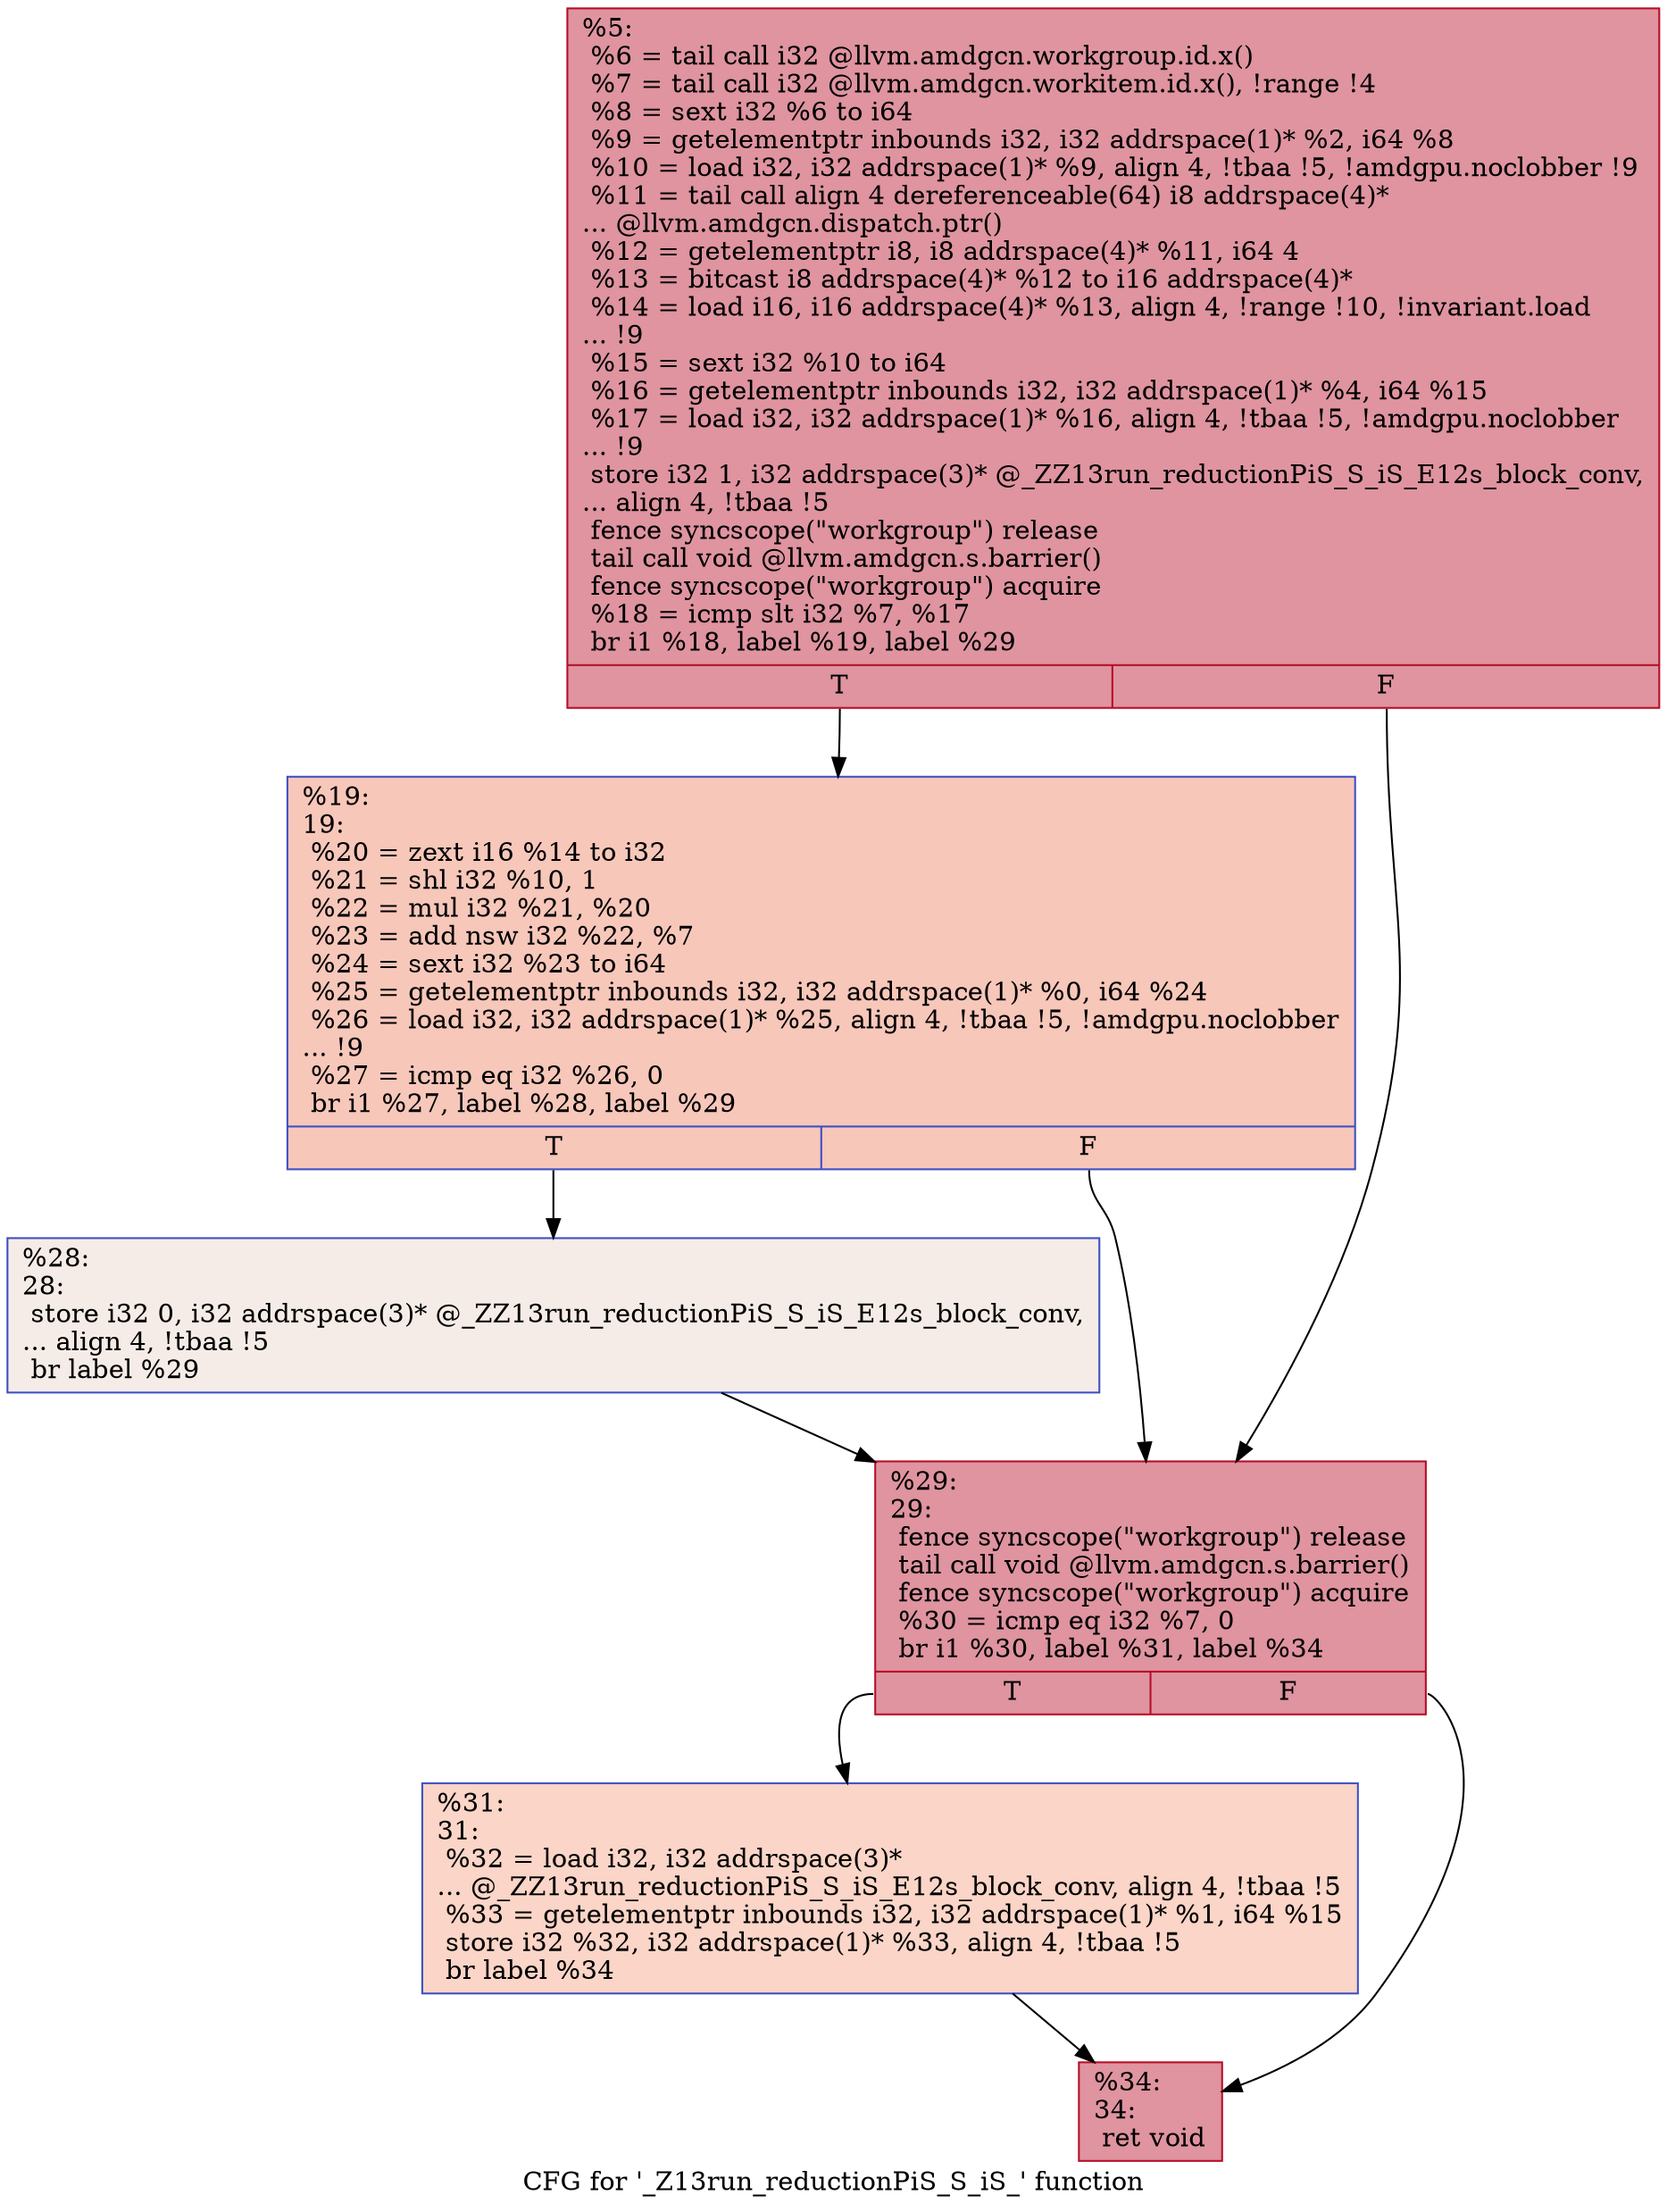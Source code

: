 digraph "CFG for '_Z13run_reductionPiS_S_iS_' function" {
	label="CFG for '_Z13run_reductionPiS_S_iS_' function";

	Node0x4c50bd0 [shape=record,color="#b70d28ff", style=filled, fillcolor="#b70d2870",label="{%5:\l  %6 = tail call i32 @llvm.amdgcn.workgroup.id.x()\l  %7 = tail call i32 @llvm.amdgcn.workitem.id.x(), !range !4\l  %8 = sext i32 %6 to i64\l  %9 = getelementptr inbounds i32, i32 addrspace(1)* %2, i64 %8\l  %10 = load i32, i32 addrspace(1)* %9, align 4, !tbaa !5, !amdgpu.noclobber !9\l  %11 = tail call align 4 dereferenceable(64) i8 addrspace(4)*\l... @llvm.amdgcn.dispatch.ptr()\l  %12 = getelementptr i8, i8 addrspace(4)* %11, i64 4\l  %13 = bitcast i8 addrspace(4)* %12 to i16 addrspace(4)*\l  %14 = load i16, i16 addrspace(4)* %13, align 4, !range !10, !invariant.load\l... !9\l  %15 = sext i32 %10 to i64\l  %16 = getelementptr inbounds i32, i32 addrspace(1)* %4, i64 %15\l  %17 = load i32, i32 addrspace(1)* %16, align 4, !tbaa !5, !amdgpu.noclobber\l... !9\l  store i32 1, i32 addrspace(3)* @_ZZ13run_reductionPiS_S_iS_E12s_block_conv,\l... align 4, !tbaa !5\l  fence syncscope(\"workgroup\") release\l  tail call void @llvm.amdgcn.s.barrier()\l  fence syncscope(\"workgroup\") acquire\l  %18 = icmp slt i32 %7, %17\l  br i1 %18, label %19, label %29\l|{<s0>T|<s1>F}}"];
	Node0x4c50bd0:s0 -> Node0x4c53e70;
	Node0x4c50bd0:s1 -> Node0x4c53f00;
	Node0x4c53e70 [shape=record,color="#3d50c3ff", style=filled, fillcolor="#ec7f6370",label="{%19:\l19:                                               \l  %20 = zext i16 %14 to i32\l  %21 = shl i32 %10, 1\l  %22 = mul i32 %21, %20\l  %23 = add nsw i32 %22, %7\l  %24 = sext i32 %23 to i64\l  %25 = getelementptr inbounds i32, i32 addrspace(1)* %0, i64 %24\l  %26 = load i32, i32 addrspace(1)* %25, align 4, !tbaa !5, !amdgpu.noclobber\l... !9\l  %27 = icmp eq i32 %26, 0\l  br i1 %27, label %28, label %29\l|{<s0>T|<s1>F}}"];
	Node0x4c53e70:s0 -> Node0x4c544b0;
	Node0x4c53e70:s1 -> Node0x4c53f00;
	Node0x4c544b0 [shape=record,color="#3d50c3ff", style=filled, fillcolor="#ead5c970",label="{%28:\l28:                                               \l  store i32 0, i32 addrspace(3)* @_ZZ13run_reductionPiS_S_iS_E12s_block_conv,\l... align 4, !tbaa !5\l  br label %29\l}"];
	Node0x4c544b0 -> Node0x4c53f00;
	Node0x4c53f00 [shape=record,color="#b70d28ff", style=filled, fillcolor="#b70d2870",label="{%29:\l29:                                               \l  fence syncscope(\"workgroup\") release\l  tail call void @llvm.amdgcn.s.barrier()\l  fence syncscope(\"workgroup\") acquire\l  %30 = icmp eq i32 %7, 0\l  br i1 %30, label %31, label %34\l|{<s0>T|<s1>F}}"];
	Node0x4c53f00:s0 -> Node0x4c54940;
	Node0x4c53f00:s1 -> Node0x4c54990;
	Node0x4c54940 [shape=record,color="#3d50c3ff", style=filled, fillcolor="#f5a08170",label="{%31:\l31:                                               \l  %32 = load i32, i32 addrspace(3)*\l... @_ZZ13run_reductionPiS_S_iS_E12s_block_conv, align 4, !tbaa !5\l  %33 = getelementptr inbounds i32, i32 addrspace(1)* %1, i64 %15\l  store i32 %32, i32 addrspace(1)* %33, align 4, !tbaa !5\l  br label %34\l}"];
	Node0x4c54940 -> Node0x4c54990;
	Node0x4c54990 [shape=record,color="#b70d28ff", style=filled, fillcolor="#b70d2870",label="{%34:\l34:                                               \l  ret void\l}"];
}
